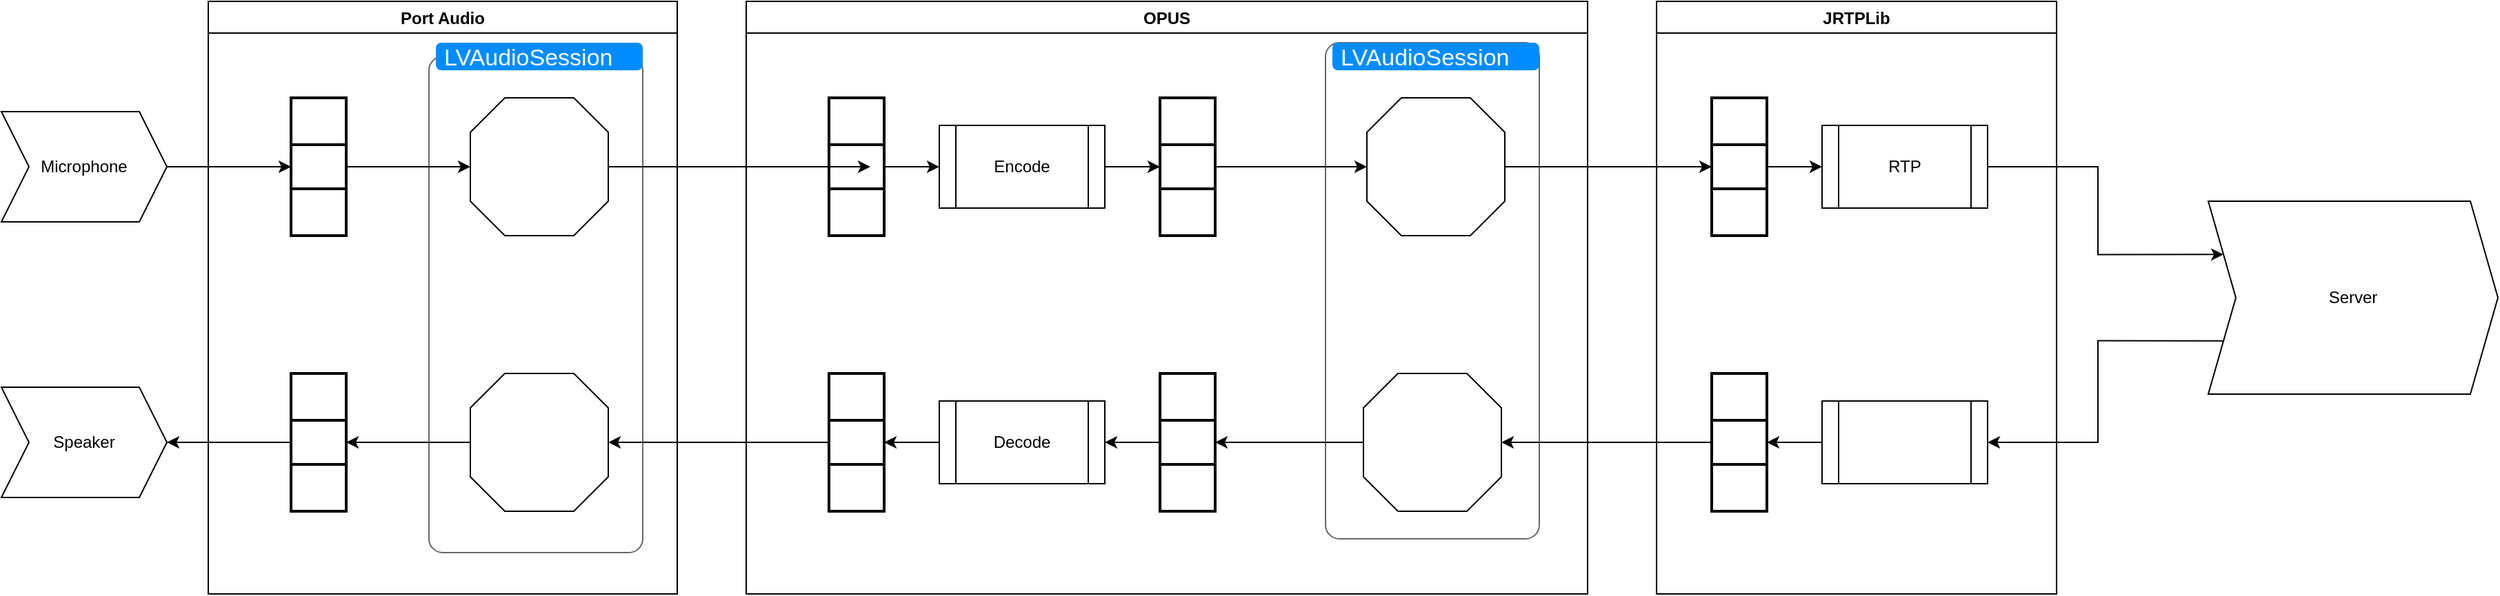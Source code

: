 <mxfile version="14.7.3" type="github">
  <diagram id="ZHgSItBd1fzoSWU3NaHl" name="Page-1">
    <mxGraphModel dx="2858" dy="1090" grid="1" gridSize="10" guides="1" tooltips="1" connect="1" arrows="1" fold="1" page="1" pageScale="1" pageWidth="827" pageHeight="1169" math="0" shadow="0">
      <root>
        <mxCell id="0" />
        <mxCell id="1" parent="0" />
        <mxCell id="mTBoAgmL4iOCy40pofWy-2" value="Speaker" style="shape=step;perimeter=stepPerimeter;whiteSpace=wrap;html=1;fixedSize=1;" vertex="1" parent="1">
          <mxGeometry x="-70" y="320" width="120" height="80" as="geometry" />
        </mxCell>
        <mxCell id="mTBoAgmL4iOCy40pofWy-9" value="" style="edgeStyle=orthogonalEdgeStyle;rounded=0;orthogonalLoop=1;jettySize=auto;html=1;" edge="1" parent="1" source="mTBoAgmL4iOCy40pofWy-3" target="mTBoAgmL4iOCy40pofWy-4">
          <mxGeometry relative="1" as="geometry" />
        </mxCell>
        <mxCell id="mTBoAgmL4iOCy40pofWy-3" value="Microphone" style="shape=step;perimeter=stepPerimeter;whiteSpace=wrap;html=1;fixedSize=1;" vertex="1" parent="1">
          <mxGeometry x="-70" y="120" width="120" height="80" as="geometry" />
        </mxCell>
        <mxCell id="mTBoAgmL4iOCy40pofWy-4" value="" style="strokeWidth=2;html=1;shape=mxgraph.lean_mapping.buffer_or_safety_stock;" vertex="1" parent="1">
          <mxGeometry x="140" y="110" width="40" height="100" as="geometry" />
        </mxCell>
        <mxCell id="mTBoAgmL4iOCy40pofWy-11" value="Port Audio" style="swimlane;" vertex="1" parent="1">
          <mxGeometry x="80" y="40" width="340" height="430" as="geometry" />
        </mxCell>
        <mxCell id="mTBoAgmL4iOCy40pofWy-17" value="" style="shape=mxgraph.mockup.containers.marginRect;rectMarginTop=10;strokeColor=#666666;strokeWidth=1;dashed=0;rounded=1;arcSize=5;recursiveResize=0;" vertex="1" parent="mTBoAgmL4iOCy40pofWy-11">
          <mxGeometry x="160" y="30" width="155" height="370" as="geometry" />
        </mxCell>
        <mxCell id="mTBoAgmL4iOCy40pofWy-18" value="LVAudioSession" style="shape=rect;strokeColor=none;fillColor=#008cff;strokeWidth=1;dashed=0;rounded=1;arcSize=20;fontColor=#ffffff;fontSize=17;spacing=2;spacingTop=-2;align=left;autosize=1;spacingLeft=4;resizeWidth=0;resizeHeight=0;perimeter=none;" vertex="1" parent="mTBoAgmL4iOCy40pofWy-17">
          <mxGeometry x="5" width="150" height="20" as="geometry" />
        </mxCell>
        <mxCell id="mTBoAgmL4iOCy40pofWy-20" value="" style="verticalLabelPosition=bottom;verticalAlign=top;html=1;shape=mxgraph.basic.polygon;polyCoords=[[0.25,0],[0.75,0],[1,0.25],[1,0.75],[0.75,1],[0.25,1],[0,0.75],[0,0.25]];polyline=0;" vertex="1" parent="mTBoAgmL4iOCy40pofWy-17">
          <mxGeometry x="30" y="240" width="100" height="100" as="geometry" />
        </mxCell>
        <mxCell id="mTBoAgmL4iOCy40pofWy-19" value="" style="verticalLabelPosition=bottom;verticalAlign=top;html=1;shape=mxgraph.basic.polygon;polyCoords=[[0.25,0],[0.75,0],[1,0.25],[1,0.75],[0.75,1],[0.25,1],[0,0.75],[0,0.25]];polyline=0;" vertex="1" parent="mTBoAgmL4iOCy40pofWy-11">
          <mxGeometry x="190" y="70" width="100" height="100" as="geometry" />
        </mxCell>
        <mxCell id="mTBoAgmL4iOCy40pofWy-6" value="" style="strokeWidth=2;html=1;shape=mxgraph.lean_mapping.buffer_or_safety_stock;" vertex="1" parent="mTBoAgmL4iOCy40pofWy-11">
          <mxGeometry x="60" y="270" width="40" height="100" as="geometry" />
        </mxCell>
        <mxCell id="mTBoAgmL4iOCy40pofWy-43" style="edgeStyle=orthogonalEdgeStyle;rounded=0;orthogonalLoop=1;jettySize=auto;html=1;entryX=1;entryY=0.5;entryDx=0;entryDy=0;" edge="1" parent="mTBoAgmL4iOCy40pofWy-11" source="mTBoAgmL4iOCy40pofWy-20" target="mTBoAgmL4iOCy40pofWy-6">
          <mxGeometry relative="1" as="geometry" />
        </mxCell>
        <mxCell id="mTBoAgmL4iOCy40pofWy-25" value="OPUS" style="swimlane;" vertex="1" parent="1">
          <mxGeometry x="470" y="40" width="610" height="430" as="geometry">
            <mxRectangle x="500" y="40" width="70" height="23" as="alternateBounds" />
          </mxGeometry>
        </mxCell>
        <mxCell id="mTBoAgmL4iOCy40pofWy-30" value="" style="strokeWidth=2;html=1;shape=mxgraph.lean_mapping.buffer_or_safety_stock;" vertex="1" parent="mTBoAgmL4iOCy40pofWy-25">
          <mxGeometry x="300" y="70" width="40" height="100" as="geometry" />
        </mxCell>
        <mxCell id="mTBoAgmL4iOCy40pofWy-48" style="edgeStyle=orthogonalEdgeStyle;rounded=0;orthogonalLoop=1;jettySize=auto;html=1;exitX=0;exitY=0.5;exitDx=0;exitDy=0;entryX=1;entryY=0.5;entryDx=0;entryDy=0;" edge="1" parent="mTBoAgmL4iOCy40pofWy-25" source="mTBoAgmL4iOCy40pofWy-31" target="mTBoAgmL4iOCy40pofWy-46">
          <mxGeometry relative="1" as="geometry" />
        </mxCell>
        <mxCell id="mTBoAgmL4iOCy40pofWy-31" value="" style="strokeWidth=2;html=1;shape=mxgraph.lean_mapping.buffer_or_safety_stock;" vertex="1" parent="mTBoAgmL4iOCy40pofWy-25">
          <mxGeometry x="300" y="270" width="40" height="100" as="geometry" />
        </mxCell>
        <mxCell id="mTBoAgmL4iOCy40pofWy-24" value="" style="strokeWidth=2;html=1;shape=mxgraph.lean_mapping.buffer_or_safety_stock;" vertex="1" parent="mTBoAgmL4iOCy40pofWy-25">
          <mxGeometry x="60" y="270" width="40" height="100" as="geometry" />
        </mxCell>
        <mxCell id="mTBoAgmL4iOCy40pofWy-50" style="edgeStyle=orthogonalEdgeStyle;rounded=0;orthogonalLoop=1;jettySize=auto;html=1;exitX=1;exitY=0.5;exitDx=0;exitDy=0;entryX=0;entryY=0.5;entryDx=0;entryDy=0;" edge="1" parent="mTBoAgmL4iOCy40pofWy-25" source="mTBoAgmL4iOCy40pofWy-45" target="mTBoAgmL4iOCy40pofWy-30">
          <mxGeometry relative="1" as="geometry" />
        </mxCell>
        <mxCell id="mTBoAgmL4iOCy40pofWy-45" value="Encode" style="shape=process;whiteSpace=wrap;html=1;backgroundOutline=1;" vertex="1" parent="mTBoAgmL4iOCy40pofWy-25">
          <mxGeometry x="140" y="90" width="120" height="60" as="geometry" />
        </mxCell>
        <mxCell id="mTBoAgmL4iOCy40pofWy-47" style="edgeStyle=orthogonalEdgeStyle;rounded=0;orthogonalLoop=1;jettySize=auto;html=1;exitX=0;exitY=0.5;exitDx=0;exitDy=0;entryX=1;entryY=0.5;entryDx=0;entryDy=0;" edge="1" parent="mTBoAgmL4iOCy40pofWy-25" source="mTBoAgmL4iOCy40pofWy-46" target="mTBoAgmL4iOCy40pofWy-24">
          <mxGeometry relative="1" as="geometry" />
        </mxCell>
        <mxCell id="mTBoAgmL4iOCy40pofWy-46" value="Decode" style="shape=process;whiteSpace=wrap;html=1;backgroundOutline=1;" vertex="1" parent="mTBoAgmL4iOCy40pofWy-25">
          <mxGeometry x="140" y="290" width="120" height="60" as="geometry" />
        </mxCell>
        <mxCell id="mTBoAgmL4iOCy40pofWy-23" value="" style="strokeWidth=2;html=1;shape=mxgraph.lean_mapping.buffer_or_safety_stock;" vertex="1" parent="mTBoAgmL4iOCy40pofWy-25">
          <mxGeometry x="60" y="70" width="40" height="100" as="geometry" />
        </mxCell>
        <mxCell id="mTBoAgmL4iOCy40pofWy-49" style="edgeStyle=orthogonalEdgeStyle;rounded=0;orthogonalLoop=1;jettySize=auto;html=1;exitX=1;exitY=0.5;exitDx=0;exitDy=0;entryX=0;entryY=0.5;entryDx=0;entryDy=0;" edge="1" parent="mTBoAgmL4iOCy40pofWy-25" source="mTBoAgmL4iOCy40pofWy-23" target="mTBoAgmL4iOCy40pofWy-45">
          <mxGeometry relative="1" as="geometry" />
        </mxCell>
        <mxCell id="mTBoAgmL4iOCy40pofWy-51" value="" style="shape=mxgraph.mockup.containers.marginRect;rectMarginTop=10;strokeColor=#666666;strokeWidth=1;dashed=0;rounded=1;arcSize=5;recursiveResize=0;" vertex="1" parent="mTBoAgmL4iOCy40pofWy-25">
          <mxGeometry x="420" y="20" width="155" height="370" as="geometry" />
        </mxCell>
        <mxCell id="mTBoAgmL4iOCy40pofWy-52" value="LVAudioSession" style="shape=rect;strokeColor=none;fillColor=#008cff;strokeWidth=1;dashed=0;rounded=1;arcSize=20;fontColor=#ffffff;fontSize=17;spacing=2;spacingTop=-2;align=left;autosize=1;spacingLeft=4;resizeWidth=0;resizeHeight=0;perimeter=none;" vertex="1" parent="mTBoAgmL4iOCy40pofWy-51">
          <mxGeometry x="5" y="10" width="150" height="20" as="geometry" />
        </mxCell>
        <mxCell id="mTBoAgmL4iOCy40pofWy-53" value="" style="verticalLabelPosition=bottom;verticalAlign=top;html=1;shape=mxgraph.basic.polygon;polyCoords=[[0.25,0],[0.75,0],[1,0.25],[1,0.75],[0.75,1],[0.25,1],[0,0.75],[0,0.25]];polyline=0;" vertex="1" parent="mTBoAgmL4iOCy40pofWy-51">
          <mxGeometry x="27.5" y="250" width="100" height="100" as="geometry" />
        </mxCell>
        <mxCell id="mTBoAgmL4iOCy40pofWy-54" value="" style="verticalLabelPosition=bottom;verticalAlign=top;html=1;shape=mxgraph.basic.polygon;polyCoords=[[0.25,0],[0.75,0],[1,0.25],[1,0.75],[0.75,1],[0.25,1],[0,0.75],[0,0.25]];polyline=0;" vertex="1" parent="mTBoAgmL4iOCy40pofWy-51">
          <mxGeometry x="30" y="50" width="100" height="100" as="geometry" />
        </mxCell>
        <mxCell id="mTBoAgmL4iOCy40pofWy-55" style="edgeStyle=orthogonalEdgeStyle;rounded=0;orthogonalLoop=1;jettySize=auto;html=1;exitX=1;exitY=0.5;exitDx=0;exitDy=0;" edge="1" parent="mTBoAgmL4iOCy40pofWy-25" source="mTBoAgmL4iOCy40pofWy-30" target="mTBoAgmL4iOCy40pofWy-54">
          <mxGeometry relative="1" as="geometry" />
        </mxCell>
        <mxCell id="mTBoAgmL4iOCy40pofWy-56" style="edgeStyle=orthogonalEdgeStyle;rounded=0;orthogonalLoop=1;jettySize=auto;html=1;entryX=1;entryY=0.5;entryDx=0;entryDy=0;" edge="1" parent="mTBoAgmL4iOCy40pofWy-25" source="mTBoAgmL4iOCy40pofWy-53" target="mTBoAgmL4iOCy40pofWy-31">
          <mxGeometry relative="1" as="geometry" />
        </mxCell>
        <mxCell id="mTBoAgmL4iOCy40pofWy-34" style="edgeStyle=orthogonalEdgeStyle;rounded=0;orthogonalLoop=1;jettySize=auto;html=1;" edge="1" parent="1" source="mTBoAgmL4iOCy40pofWy-19">
          <mxGeometry relative="1" as="geometry">
            <mxPoint x="560" y="160" as="targetPoint" />
          </mxGeometry>
        </mxCell>
        <mxCell id="mTBoAgmL4iOCy40pofWy-41" style="edgeStyle=orthogonalEdgeStyle;rounded=0;orthogonalLoop=1;jettySize=auto;html=1;" edge="1" parent="1" source="mTBoAgmL4iOCy40pofWy-4" target="mTBoAgmL4iOCy40pofWy-19">
          <mxGeometry relative="1" as="geometry" />
        </mxCell>
        <mxCell id="mTBoAgmL4iOCy40pofWy-42" style="edgeStyle=orthogonalEdgeStyle;rounded=0;orthogonalLoop=1;jettySize=auto;html=1;entryX=1;entryY=0.5;entryDx=0;entryDy=0;" edge="1" parent="1" source="mTBoAgmL4iOCy40pofWy-6" target="mTBoAgmL4iOCy40pofWy-2">
          <mxGeometry relative="1" as="geometry" />
        </mxCell>
        <mxCell id="mTBoAgmL4iOCy40pofWy-44" style="edgeStyle=orthogonalEdgeStyle;rounded=0;orthogonalLoop=1;jettySize=auto;html=1;" edge="1" parent="1" source="mTBoAgmL4iOCy40pofWy-24" target="mTBoAgmL4iOCy40pofWy-20">
          <mxGeometry relative="1" as="geometry" />
        </mxCell>
        <mxCell id="mTBoAgmL4iOCy40pofWy-57" value="JRTPLib" style="swimlane;" vertex="1" parent="1">
          <mxGeometry x="1130" y="40" width="290" height="430" as="geometry" />
        </mxCell>
        <mxCell id="mTBoAgmL4iOCy40pofWy-66" style="edgeStyle=orthogonalEdgeStyle;rounded=0;orthogonalLoop=1;jettySize=auto;html=1;exitX=1;exitY=0.5;exitDx=0;exitDy=0;entryX=0;entryY=0.5;entryDx=0;entryDy=0;" edge="1" parent="mTBoAgmL4iOCy40pofWy-57" source="mTBoAgmL4iOCy40pofWy-59" target="mTBoAgmL4iOCy40pofWy-63">
          <mxGeometry relative="1" as="geometry" />
        </mxCell>
        <mxCell id="mTBoAgmL4iOCy40pofWy-59" value="" style="strokeWidth=2;html=1;shape=mxgraph.lean_mapping.buffer_or_safety_stock;" vertex="1" parent="mTBoAgmL4iOCy40pofWy-57">
          <mxGeometry x="40" y="70" width="40" height="100" as="geometry" />
        </mxCell>
        <mxCell id="mTBoAgmL4iOCy40pofWy-60" value="" style="strokeWidth=2;html=1;shape=mxgraph.lean_mapping.buffer_or_safety_stock;" vertex="1" parent="mTBoAgmL4iOCy40pofWy-57">
          <mxGeometry x="40" y="270" width="40" height="100" as="geometry" />
        </mxCell>
        <mxCell id="mTBoAgmL4iOCy40pofWy-63" value="RTP" style="shape=process;whiteSpace=wrap;html=1;backgroundOutline=1;" vertex="1" parent="mTBoAgmL4iOCy40pofWy-57">
          <mxGeometry x="120" y="90" width="120" height="60" as="geometry" />
        </mxCell>
        <mxCell id="mTBoAgmL4iOCy40pofWy-65" style="edgeStyle=orthogonalEdgeStyle;rounded=0;orthogonalLoop=1;jettySize=auto;html=1;exitX=0;exitY=0.5;exitDx=0;exitDy=0;entryX=1;entryY=0.5;entryDx=0;entryDy=0;" edge="1" parent="mTBoAgmL4iOCy40pofWy-57" source="mTBoAgmL4iOCy40pofWy-64" target="mTBoAgmL4iOCy40pofWy-60">
          <mxGeometry relative="1" as="geometry" />
        </mxCell>
        <mxCell id="mTBoAgmL4iOCy40pofWy-64" value="" style="shape=process;whiteSpace=wrap;html=1;backgroundOutline=1;" vertex="1" parent="mTBoAgmL4iOCy40pofWy-57">
          <mxGeometry x="120" y="290" width="120" height="60" as="geometry" />
        </mxCell>
        <mxCell id="mTBoAgmL4iOCy40pofWy-61" style="edgeStyle=orthogonalEdgeStyle;rounded=0;orthogonalLoop=1;jettySize=auto;html=1;entryX=0;entryY=0.5;entryDx=0;entryDy=0;" edge="1" parent="1" source="mTBoAgmL4iOCy40pofWy-54" target="mTBoAgmL4iOCy40pofWy-59">
          <mxGeometry relative="1" as="geometry">
            <mxPoint x="1160" y="160" as="targetPoint" />
          </mxGeometry>
        </mxCell>
        <mxCell id="mTBoAgmL4iOCy40pofWy-62" style="edgeStyle=orthogonalEdgeStyle;rounded=0;orthogonalLoop=1;jettySize=auto;html=1;" edge="1" parent="1" source="mTBoAgmL4iOCy40pofWy-60" target="mTBoAgmL4iOCy40pofWy-53">
          <mxGeometry relative="1" as="geometry" />
        </mxCell>
        <mxCell id="mTBoAgmL4iOCy40pofWy-69" style="edgeStyle=orthogonalEdgeStyle;rounded=0;orthogonalLoop=1;jettySize=auto;html=1;exitX=0;exitY=0.75;exitDx=0;exitDy=0;entryX=1;entryY=0.5;entryDx=0;entryDy=0;" edge="1" parent="1" source="mTBoAgmL4iOCy40pofWy-67" target="mTBoAgmL4iOCy40pofWy-64">
          <mxGeometry relative="1" as="geometry" />
        </mxCell>
        <mxCell id="mTBoAgmL4iOCy40pofWy-67" value="Server" style="shape=step;perimeter=stepPerimeter;whiteSpace=wrap;html=1;fixedSize=1;" vertex="1" parent="1">
          <mxGeometry x="1530" y="185" width="210" height="140" as="geometry" />
        </mxCell>
        <mxCell id="mTBoAgmL4iOCy40pofWy-70" style="edgeStyle=orthogonalEdgeStyle;rounded=0;orthogonalLoop=1;jettySize=auto;html=1;exitX=1;exitY=0.5;exitDx=0;exitDy=0;entryX=0;entryY=0.25;entryDx=0;entryDy=0;" edge="1" parent="1" source="mTBoAgmL4iOCy40pofWy-63" target="mTBoAgmL4iOCy40pofWy-67">
          <mxGeometry relative="1" as="geometry" />
        </mxCell>
      </root>
    </mxGraphModel>
  </diagram>
</mxfile>
